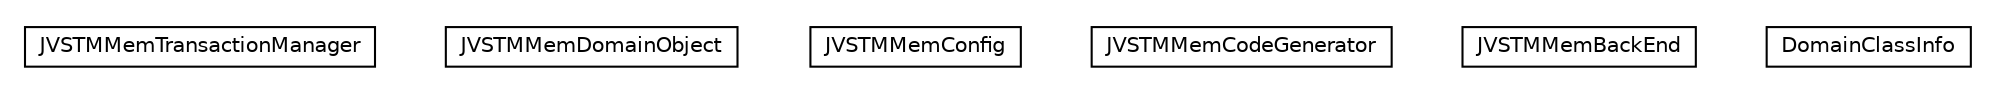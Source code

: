#!/usr/local/bin/dot
#
# Class diagram 
# Generated by UMLGraph version 5.1 (http://www.umlgraph.org/)
#

digraph G {
	edge [fontname="Helvetica",fontsize=10,labelfontname="Helvetica",labelfontsize=10];
	node [fontname="Helvetica",fontsize=10,shape=plaintext];
	nodesep=0.25;
	ranksep=0.5;
	// pt.ist.fenixframework.backend.jvstmmem.JVSTMMemTransactionManager
	c3888 [label=<<table title="pt.ist.fenixframework.backend.jvstmmem.JVSTMMemTransactionManager" border="0" cellborder="1" cellspacing="0" cellpadding="2" port="p" href="./JVSTMMemTransactionManager.html">
		<tr><td><table border="0" cellspacing="0" cellpadding="1">
<tr><td align="center" balign="center"> JVSTMMemTransactionManager </td></tr>
		</table></td></tr>
		</table>>, fontname="Helvetica", fontcolor="black", fontsize=10.0];
	// pt.ist.fenixframework.backend.jvstmmem.JVSTMMemDomainObject
	c3889 [label=<<table title="pt.ist.fenixframework.backend.jvstmmem.JVSTMMemDomainObject" border="0" cellborder="1" cellspacing="0" cellpadding="2" port="p" href="./JVSTMMemDomainObject.html">
		<tr><td><table border="0" cellspacing="0" cellpadding="1">
<tr><td align="center" balign="center"> JVSTMMemDomainObject </td></tr>
		</table></td></tr>
		</table>>, fontname="Helvetica", fontcolor="black", fontsize=10.0];
	// pt.ist.fenixframework.backend.jvstmmem.JVSTMMemConfig
	c3890 [label=<<table title="pt.ist.fenixframework.backend.jvstmmem.JVSTMMemConfig" border="0" cellborder="1" cellspacing="0" cellpadding="2" port="p" href="./JVSTMMemConfig.html">
		<tr><td><table border="0" cellspacing="0" cellpadding="1">
<tr><td align="center" balign="center"> JVSTMMemConfig </td></tr>
		</table></td></tr>
		</table>>, fontname="Helvetica", fontcolor="black", fontsize=10.0];
	// pt.ist.fenixframework.backend.jvstmmem.JVSTMMemCodeGenerator
	c3891 [label=<<table title="pt.ist.fenixframework.backend.jvstmmem.JVSTMMemCodeGenerator" border="0" cellborder="1" cellspacing="0" cellpadding="2" port="p" href="./JVSTMMemCodeGenerator.html">
		<tr><td><table border="0" cellspacing="0" cellpadding="1">
<tr><td align="center" balign="center"> JVSTMMemCodeGenerator </td></tr>
		</table></td></tr>
		</table>>, fontname="Helvetica", fontcolor="black", fontsize=10.0];
	// pt.ist.fenixframework.backend.jvstmmem.JVSTMMemBackEnd
	c3892 [label=<<table title="pt.ist.fenixframework.backend.jvstmmem.JVSTMMemBackEnd" border="0" cellborder="1" cellspacing="0" cellpadding="2" port="p" href="./JVSTMMemBackEnd.html">
		<tr><td><table border="0" cellspacing="0" cellpadding="1">
<tr><td align="center" balign="center"> JVSTMMemBackEnd </td></tr>
		</table></td></tr>
		</table>>, fontname="Helvetica", fontcolor="black", fontsize=10.0];
	// pt.ist.fenixframework.backend.jvstmmem.DomainClassInfo
	c3893 [label=<<table title="pt.ist.fenixframework.backend.jvstmmem.DomainClassInfo" border="0" cellborder="1" cellspacing="0" cellpadding="2" port="p" href="./DomainClassInfo.html">
		<tr><td><table border="0" cellspacing="0" cellpadding="1">
<tr><td align="center" balign="center"> DomainClassInfo </td></tr>
		</table></td></tr>
		</table>>, fontname="Helvetica", fontcolor="black", fontsize=10.0];
}

